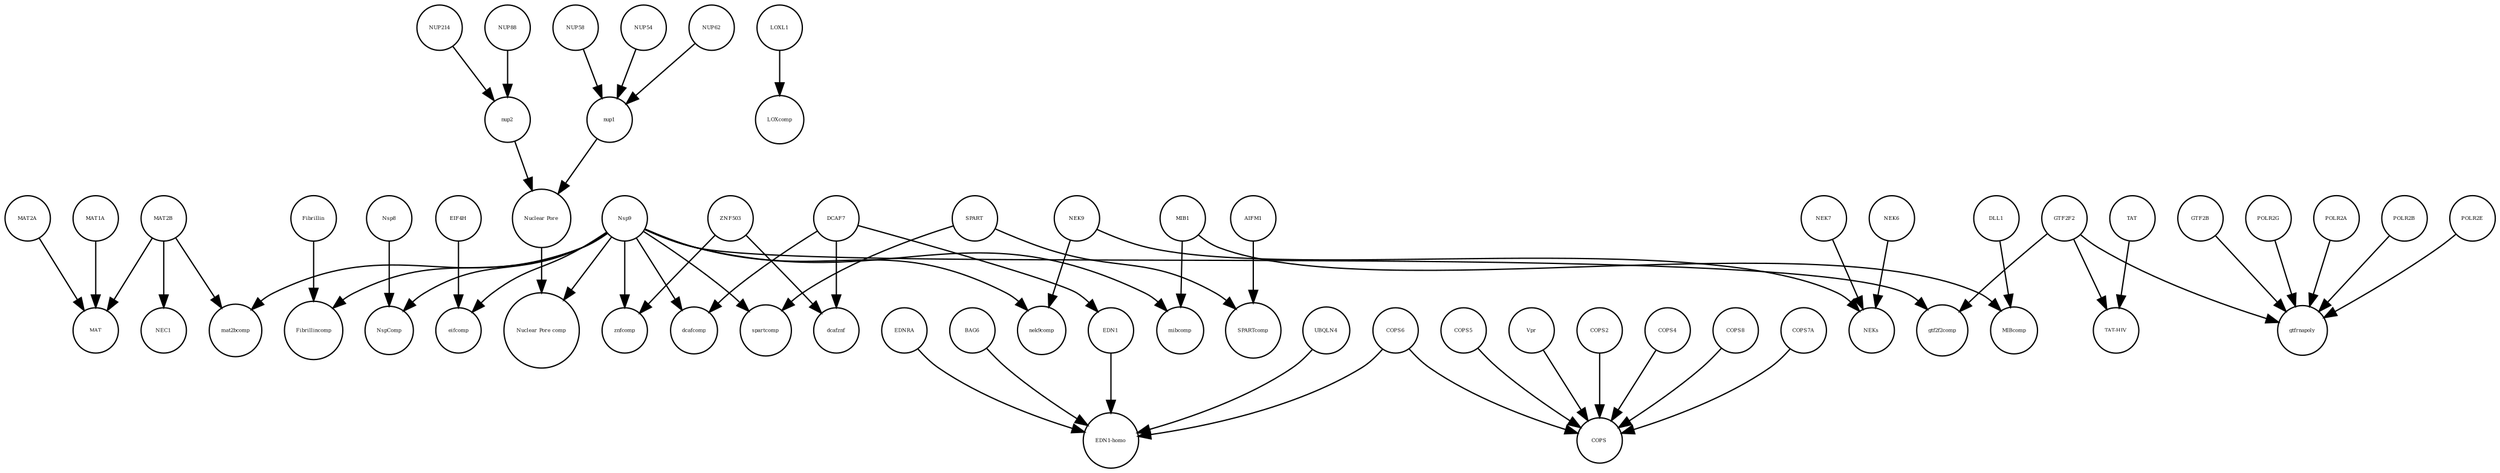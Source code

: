 strict digraph  {
Fibrillin [annotation="", bipartite=0, cls=complex, fontsize=4, label=Fibrillin, shape=circle];
ZNF503 [annotation=urn_miriam_uniprot_Q96F45, bipartite=0, cls=macromolecule, fontsize=4, label=ZNF503, shape=circle];
POLR2E [annotation="", bipartite=0, cls=macromolecule, fontsize=4, label=POLR2E, shape=circle];
COPS5 [annotation="", bipartite=0, cls=macromolecule, fontsize=4, label=COPS5, shape=circle];
EDN1 [annotation=urn_miriam_uniprot_P05305, bipartite=0, cls=macromolecule, fontsize=4, label=EDN1, shape=circle];
Vpr [annotation="", bipartite=0, cls=macromolecule, fontsize=4, label=Vpr, shape=circle];
NUP54 [annotation=urn_miriam_uniprot_Q7Z3B4, bipartite=0, cls=macromolecule, fontsize=4, label=NUP54, shape=circle];
NEK7 [annotation="", bipartite=0, cls=macromolecule, fontsize=4, label=NEK7, shape=circle];
EIF4H [annotation="urn_miriam_uniprot_Q15056|urn_miriam_pubmed_10585411|urn_miriam_pubmed_11418588", bipartite=0, cls=macromolecule, fontsize=4, label=EIF4H, shape=circle];
COPS [annotation="", bipartite=0, cls=complex, fontsize=4, label=COPS, shape=circle];
COPS2 [annotation="", bipartite=0, cls=macromolecule, fontsize=4, label=COPS2, shape=circle];
COPS4 [annotation="", bipartite=0, cls=macromolecule, fontsize=4, label=COPS4, shape=circle];
NspComp [annotation="", bipartite=0, cls=complex, fontsize=4, label=NspComp, shape=circle];
GTF2B [annotation="", bipartite=0, cls=macromolecule, fontsize=4, label=GTF2B, shape=circle];
"TAT-HIV" [annotation="", bipartite=0, cls=complex, fontsize=4, label="TAT-HIV", shape=circle];
SPARTcomp [annotation="", bipartite=0, cls=complex, fontsize=4, label=SPARTcomp, shape=circle];
MIB1 [annotation="urn_miriam_uniprot_Q86YT6|urn_miriam_pubmed_24185901", bipartite=0, cls=macromolecule, fontsize=4, label=MIB1, shape=circle];
BAG6 [annotation="", bipartite=0, cls=macromolecule, fontsize=4, label=BAG6, shape=circle];
gtfrnapoly [annotation="", bipartite=0, cls=complex, fontsize=4, label=gtfrnapoly, shape=circle];
MAT2A [annotation="", bipartite=0, cls=macromolecule, fontsize=4, label=MAT2A, shape=circle];
NUP62 [annotation=urn_miriam_uniprot_P37198, bipartite=0, cls=macromolecule, fontsize=4, label=NUP62, shape=circle];
"Nuclear Pore" [annotation="", bipartite=0, cls=complex, fontsize=4, label="Nuclear Pore", shape=circle];
MAT [annotation="", bipartite=0, cls=complex, fontsize=4, label=MAT, shape=circle];
COPS8 [annotation="", bipartite=0, cls=macromolecule, fontsize=4, label=COPS8, shape=circle];
NEC1 [annotation="", bipartite=0, cls=complex, fontsize=4, label=NEC1, shape=circle];
MIBcomp [annotation="", bipartite=0, cls=complex, fontsize=4, label=MIBcomp, shape=circle];
mat2bcomp [annotation="", bipartite=0, cls=complex, fontsize=4, label=mat2bcomp, shape=circle];
NEK9 [annotation=urn_miriam_uniprot_Q8TD19, bipartite=0, cls=macromolecule, fontsize=4, label=NEK9, shape=circle];
Fibrillincomp [annotation="", bipartite=0, cls=complex, fontsize=4, label=Fibrillincomp, shape=circle];
eifcomp [annotation="", bipartite=0, cls=complex, fontsize=4, label=eifcomp, shape=circle];
POLR2G [annotation="", bipartite=0, cls=macromolecule, fontsize=4, label=POLR2G, shape=circle];
AIFM1 [annotation="", bipartite=0, cls=macromolecule, fontsize=4, label=AIFM1, shape=circle];
znfcomp [annotation="", bipartite=0, cls=complex, fontsize=4, label=znfcomp, shape=circle];
LOXcomp [annotation="", bipartite=0, cls=complex, fontsize=4, label=LOXcomp, shape=circle];
NUP58 [annotation=urn_miriam_uniprot_Q9BVL2, bipartite=0, cls=macromolecule, fontsize=4, label=NUP58, shape=circle];
COPS7A [annotation="", bipartite=0, cls=macromolecule, fontsize=4, label=COPS7A, shape=circle];
POLR2A [annotation=urn_miriam_uniprot_P30876, bipartite=0, cls=macromolecule, fontsize=4, label=POLR2A, shape=circle];
dcafznf [annotation="", bipartite=0, cls=complex, fontsize=4, label=dcafznf, shape=circle];
dcafcomp [annotation="", bipartite=0, cls=complex, fontsize=4, label=dcafcomp, shape=circle];
SPART [annotation=urn_miriam_uniprot_Q8N0X7, bipartite=0, cls=macromolecule, fontsize=4, label=SPART, shape=circle];
Nsp8 [annotation="urn_miriam_uniprot_P0DTD1|urn_miriam_ncbiprotein_YP_009725304", bipartite=0, cls=macromolecule, fontsize=4, label=Nsp8, shape=circle];
spartcomp [annotation="", bipartite=0, cls=complex, fontsize=4, label=spartcomp, shape=circle];
Nsp9 [annotation="urn_miriam_uniprot_P0DTD1|urn_miriam_ncbiprotein_YP_009725305", bipartite=0, cls=macromolecule, fontsize=4, label=Nsp9, shape=circle];
nek9comp [annotation="", bipartite=0, cls=complex, fontsize=4, label=nek9comp, shape=circle];
DCAF7 [annotation="urn_miriam_uniprot_P61962|urn_miriam_pubmed_16887337|urn_miriam_pubmed_16949367", bipartite=0, cls=macromolecule, fontsize=4, label=DCAF7, shape=circle];
NUP214 [annotation=urn_miriam_uniprot_P35658, bipartite=0, cls=macromolecule, fontsize=4, label=NUP214, shape=circle];
UBQLN4 [annotation="", bipartite=0, cls=macromolecule, fontsize=4, label=UBQLN4, shape=circle];
gtf2f2comp [annotation="", bipartite=0, cls=complex, fontsize=4, label=gtf2f2comp, shape=circle];
"EDN1-homo" [annotation="", bipartite=0, cls=complex, fontsize=4, label="EDN1-homo", shape=circle];
TAT [annotation="", bipartite=0, cls=macromolecule, fontsize=4, label=TAT, shape=circle];
MAT2B [annotation="urn_miriam_uniprot_Q9NZL9|urn_miriam_pubmed_10644686|urn_miriam_pubmed_23189196|urn_miriam_pubmed_25075345|urn_miriam_pubmed_23425511", bipartite=0, cls=macromolecule, fontsize=4, label=MAT2B, shape=circle];
EDNRA [annotation="", bipartite=0, cls=macromolecule, fontsize=4, label=EDNRA, shape=circle];
COPS6 [annotation="", bipartite=0, cls=macromolecule, fontsize=4, label=COPS6, shape=circle];
LOXL1 [annotation="", bipartite=0, cls=macromolecule, fontsize=4, label=LOXL1, shape=circle];
"Nuclear Pore comp" [annotation="", bipartite=0, cls=complex, fontsize=4, label="Nuclear Pore comp", shape=circle];
mibcomp [annotation="", bipartite=0, cls=complex, fontsize=4, label=mibcomp, shape=circle];
POLR2B [annotation="", bipartite=0, cls=macromolecule, fontsize=4, label=POLR2B, shape=circle];
NUP88 [annotation="urn_miriam_uniprot_Q99567|urn_miriam_pubmed_30543681", bipartite=0, cls=macromolecule, fontsize=4, label=NUP88, shape=circle];
nup2 [annotation="", bipartite=0, cls=complex, fontsize=4, label=nup2, shape=circle];
NEKs [annotation="", bipartite=0, cls=complex, fontsize=4, label=NEKs, shape=circle];
MAT1A [annotation="", bipartite=0, cls=macromolecule, fontsize=4, label=MAT1A, shape=circle];
GTF2F2 [annotation="urn_miriam_uniprot_P13984|urn_miriam_pubmed_10428810", bipartite=0, cls=macromolecule, fontsize=4, label=GTF2F2, shape=circle];
NEK6 [annotation="", bipartite=0, cls=macromolecule, fontsize=4, label=NEK6, shape=circle];
DLL1 [annotation="", bipartite=0, cls=macromolecule, fontsize=4, label=DLL1, shape=circle];
nup1 [annotation="", bipartite=0, cls=complex, fontsize=4, label=nup1, shape=circle];
Fibrillin -> Fibrillincomp  [annotation="", interaction_type=production];
ZNF503 -> znfcomp  [annotation="", interaction_type=production];
ZNF503 -> dcafznf  [annotation="", interaction_type=production];
POLR2E -> gtfrnapoly  [annotation="", interaction_type=production];
COPS5 -> COPS  [annotation="", interaction_type=production];
EDN1 -> "EDN1-homo"  [annotation="", interaction_type=production];
Vpr -> COPS  [annotation="", interaction_type=production];
NUP54 -> nup1  [annotation="", interaction_type=production];
NEK7 -> NEKs  [annotation="", interaction_type=production];
EIF4H -> eifcomp  [annotation="", interaction_type=production];
COPS2 -> COPS  [annotation="", interaction_type=production];
COPS4 -> COPS  [annotation="", interaction_type=production];
GTF2B -> gtfrnapoly  [annotation="", interaction_type=production];
MIB1 -> MIBcomp  [annotation="", interaction_type=production];
MIB1 -> mibcomp  [annotation="", interaction_type=production];
BAG6 -> "EDN1-homo"  [annotation="", interaction_type=production];
MAT2A -> MAT  [annotation="", interaction_type=production];
NUP62 -> nup1  [annotation="", interaction_type=production];
"Nuclear Pore" -> "Nuclear Pore comp"  [annotation="", interaction_type=production];
COPS8 -> COPS  [annotation="", interaction_type=production];
NEK9 -> NEKs  [annotation="", interaction_type=production];
NEK9 -> nek9comp  [annotation="", interaction_type=production];
POLR2G -> gtfrnapoly  [annotation="", interaction_type=production];
AIFM1 -> SPARTcomp  [annotation="", interaction_type=production];
NUP58 -> nup1  [annotation="", interaction_type=production];
COPS7A -> COPS  [annotation="", interaction_type=production];
POLR2A -> gtfrnapoly  [annotation="", interaction_type=production];
SPART -> spartcomp  [annotation="", interaction_type=production];
SPART -> SPARTcomp  [annotation="", interaction_type=production];
Nsp8 -> NspComp  [annotation="", interaction_type=production];
Nsp9 -> spartcomp  [annotation="", interaction_type=production];
Nsp9 -> znfcomp  [annotation="", interaction_type=production];
Nsp9 -> eifcomp  [annotation="", interaction_type=production];
Nsp9 -> NspComp  [annotation="", interaction_type=production];
Nsp9 -> "Nuclear Pore comp"  [annotation="", interaction_type=production];
Nsp9 -> dcafcomp  [annotation="", interaction_type=production];
Nsp9 -> mibcomp  [annotation="", interaction_type=production];
Nsp9 -> nek9comp  [annotation="", interaction_type=production];
Nsp9 -> gtf2f2comp  [annotation="", interaction_type=production];
Nsp9 -> Fibrillincomp  [annotation="", interaction_type=production];
Nsp9 -> mat2bcomp  [annotation="", interaction_type=production];
DCAF7 -> dcafcomp  [annotation="", interaction_type=production];
DCAF7 -> EDN1  [annotation=urn_miriam_pubmed_27880803, interaction_type=catalysis];
DCAF7 -> dcafznf  [annotation="", interaction_type=production];
NUP214 -> nup2  [annotation="", interaction_type=production];
UBQLN4 -> "EDN1-homo"  [annotation="", interaction_type=production];
TAT -> "TAT-HIV"  [annotation="", interaction_type=production];
MAT2B -> MAT  [annotation="", interaction_type=production];
MAT2B -> NEC1  [annotation="", interaction_type=production];
MAT2B -> mat2bcomp  [annotation="", interaction_type=production];
EDNRA -> "EDN1-homo"  [annotation="", interaction_type=production];
COPS6 -> "EDN1-homo"  [annotation="", interaction_type=production];
COPS6 -> COPS  [annotation="", interaction_type=production];
LOXL1 -> LOXcomp  [annotation="", interaction_type=production];
POLR2B -> gtfrnapoly  [annotation="", interaction_type=production];
NUP88 -> nup2  [annotation="", interaction_type=production];
nup2 -> "Nuclear Pore"  [annotation="", interaction_type=production];
MAT1A -> MAT  [annotation="", interaction_type=production];
GTF2F2 -> gtfrnapoly  [annotation="", interaction_type=production];
GTF2F2 -> gtf2f2comp  [annotation="", interaction_type=production];
GTF2F2 -> "TAT-HIV"  [annotation="", interaction_type=production];
NEK6 -> NEKs  [annotation="", interaction_type=production];
DLL1 -> MIBcomp  [annotation="", interaction_type=production];
nup1 -> "Nuclear Pore"  [annotation="", interaction_type=production];
}
